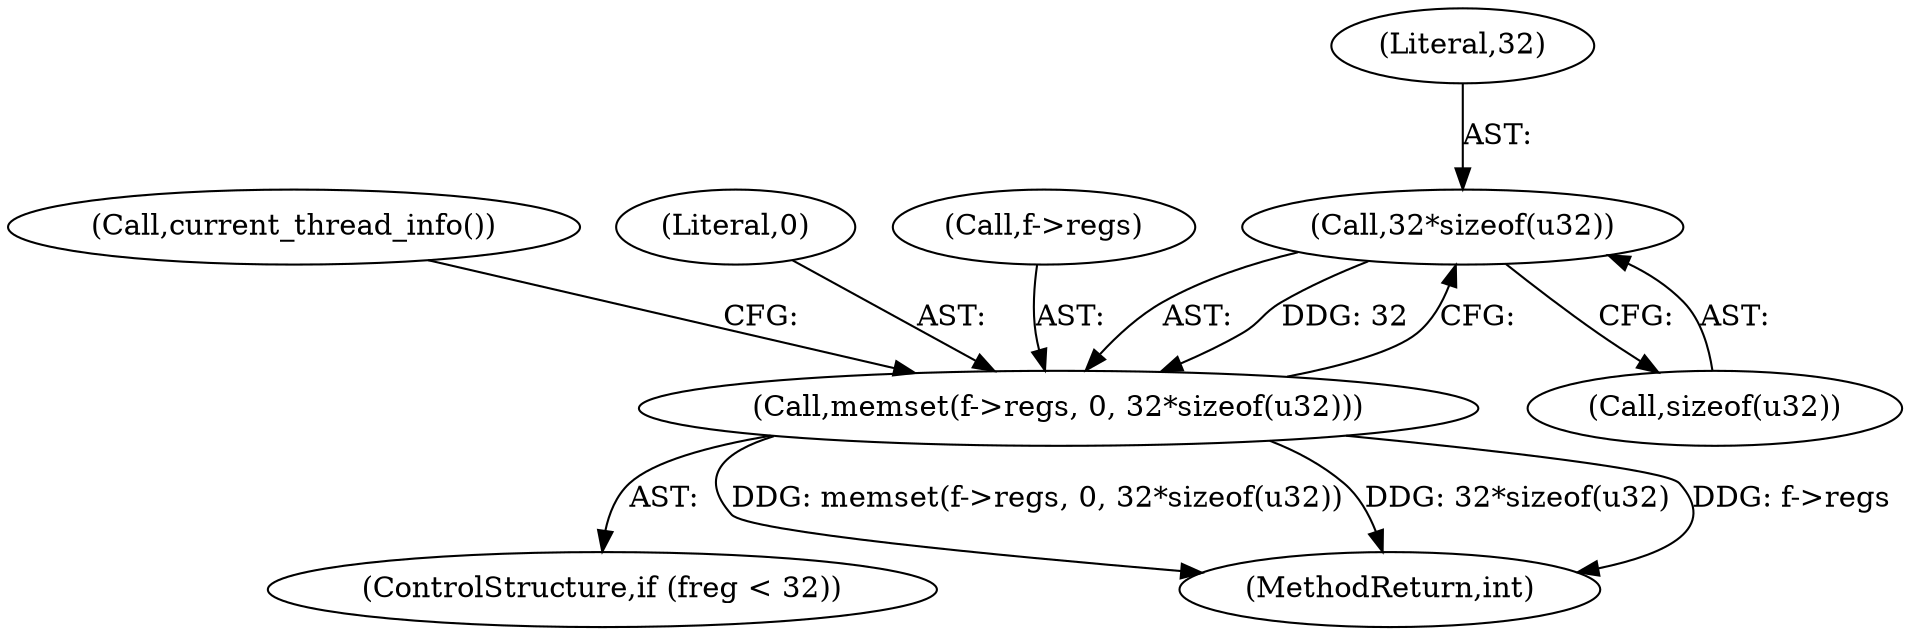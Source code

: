 digraph "0_linux_a8b0ca17b80e92faab46ee7179ba9e99ccb61233_42@API" {
"1001348" [label="(Call,32*sizeof(u32))"];
"1001343" [label="(Call,memset(f->regs, 0, 32*sizeof(u32)))"];
"1001367" [label="(Call,current_thread_info())"];
"1001339" [label="(ControlStructure,if (freg < 32))"];
"1001349" [label="(Literal,32)"];
"1001343" [label="(Call,memset(f->regs, 0, 32*sizeof(u32)))"];
"1001347" [label="(Literal,0)"];
"1001894" [label="(MethodReturn,int)"];
"1001348" [label="(Call,32*sizeof(u32))"];
"1001350" [label="(Call,sizeof(u32))"];
"1001344" [label="(Call,f->regs)"];
"1001348" -> "1001343"  [label="AST: "];
"1001348" -> "1001350"  [label="CFG: "];
"1001349" -> "1001348"  [label="AST: "];
"1001350" -> "1001348"  [label="AST: "];
"1001343" -> "1001348"  [label="CFG: "];
"1001348" -> "1001343"  [label="DDG: 32"];
"1001343" -> "1001339"  [label="AST: "];
"1001344" -> "1001343"  [label="AST: "];
"1001347" -> "1001343"  [label="AST: "];
"1001367" -> "1001343"  [label="CFG: "];
"1001343" -> "1001894"  [label="DDG: memset(f->regs, 0, 32*sizeof(u32))"];
"1001343" -> "1001894"  [label="DDG: 32*sizeof(u32)"];
"1001343" -> "1001894"  [label="DDG: f->regs"];
}
